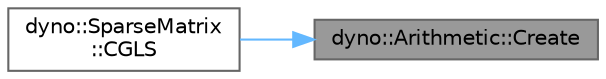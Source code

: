 digraph "dyno::Arithmetic::Create"
{
 // LATEX_PDF_SIZE
  bgcolor="transparent";
  edge [fontname=Helvetica,fontsize=10,labelfontname=Helvetica,labelfontsize=10];
  node [fontname=Helvetica,fontsize=10,shape=box,height=0.2,width=0.4];
  rankdir="RL";
  Node1 [id="Node000001",label="dyno::Arithmetic::Create",height=0.2,width=0.4,color="gray40", fillcolor="grey60", style="filled", fontcolor="black",tooltip=" "];
  Node1 -> Node2 [id="edge1_Node000001_Node000002",dir="back",color="steelblue1",style="solid",tooltip=" "];
  Node2 [id="Node000002",label="dyno::SparseMatrix\l::CGLS",height=0.2,width=0.4,color="grey40", fillcolor="white", style="filled",URL="$classdyno_1_1_sparse_matrix.html#a203a950ddc203111e2bfaf71031d7a0f",tooltip=" "];
}
